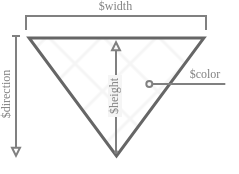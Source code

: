 <mxfile version="18.1.1" type="device"><diagram id="w8FE6rxc9OqxDZEOR7bm" name="Page-1"><mxGraphModel dx="820" dy="532" grid="1" gridSize="10" guides="1" tooltips="1" connect="1" arrows="1" fold="1" page="1" pageScale="1" pageWidth="827" pageHeight="1169" math="0" shadow="0"><root><mxCell id="0"/><mxCell id="1" parent="0"/><mxCell id="3s3Ucb7RdqLZ5iQXeDBP-3" value="" style="triangle;whiteSpace=wrap;html=1;rounded=0;shadow=0;labelBackgroundColor=#F5F5F5;sketch=0;fillStyle=cross-hatch;fontFamily=Comic Sans MS;fontSize=6;fontColor=#333333;strokeColor=#666666;fillColor=#F5F5F5;gradientDirection=north;rotation=90;arcSize=32;fillOpacity=100;strokeWidth=1.5;aspect=fixed;" parent="1" vertex="1"><mxGeometry x="255.5" y="406.5" width="59" height="87.41" as="geometry"/></mxCell><mxCell id="2JAlE5AirKuPdmRboZsL-7" value="" style="endArrow=none;html=1;rounded=0;fontFamily=Comic Sans MS;fontSize=9;fontColor=#432D57;startSize=3;endSize=3;strokeColor=#808080;fillColor=#60a917;startArrow=oval;startFill=0;" parent="1" edge="1"><mxGeometry width="50" height="50" relative="1" as="geometry"><mxPoint x="301.66" y="444" as="sourcePoint"/><mxPoint x="339.66" y="444" as="targetPoint"/><Array as="points"><mxPoint x="318.66" y="444"/></Array></mxGeometry></mxCell><mxCell id="2JAlE5AirKuPdmRboZsL-8" value="$color" style="edgeLabel;html=1;align=center;verticalAlign=middle;resizable=0;points=[];fontSize=6;fontFamily=Comic Sans MS;fontColor=#808080;labelBackgroundColor=none;" parent="2JAlE5AirKuPdmRboZsL-7" vertex="1" connectable="0"><mxGeometry x="0.075" y="2" relative="1" as="geometry"><mxPoint x="7" y="-3" as="offset"/></mxGeometry></mxCell><mxCell id="3s3Ucb7RdqLZ5iQXeDBP-7" value="" style="endArrow=block;startArrow=oval;html=1;rounded=0;shadow=0;sketch=0;fontFamily=Comic Sans MS;fontSize=6;fontColor=#666666;startSize=1;endSize=3;strokeColor=#808080;fillColor=#f5f5f5;startFill=1;endFill=0;" parent="1" edge="1"><mxGeometry width="50" height="50" relative="1" as="geometry"><mxPoint x="285" y="478" as="sourcePoint"/><mxPoint x="285" y="422" as="targetPoint"/></mxGeometry></mxCell><mxCell id="3s3Ucb7RdqLZ5iQXeDBP-8" value="&amp;nbsp;$height&amp;nbsp;" style="edgeLabel;html=1;align=center;verticalAlign=middle;resizable=0;points=[];fontSize=6;fontFamily=Comic Sans MS;fontColor=#808080;labelBackgroundColor=#F5F5F5;rotation=-90;" parent="3s3Ucb7RdqLZ5iQXeDBP-7" vertex="1" connectable="0"><mxGeometry x="-0.117" y="-1" relative="1" as="geometry"><mxPoint x="-2" y="-3" as="offset"/></mxGeometry></mxCell><mxCell id="3s3Ucb7RdqLZ5iQXeDBP-10" value="" style="endArrow=none;html=1;rounded=0;shadow=0;sketch=0;fontFamily=Comic Sans MS;fontSize=6;fontColor=#666666;startSize=2;endSize=2;strokeColor=#808080;startArrow=none;startFill=0;endFill=0;" parent="1" edge="1"><mxGeometry width="50" height="50" relative="1" as="geometry"><mxPoint x="240" y="417" as="sourcePoint"/><mxPoint x="330" y="417" as="targetPoint"/><Array as="points"><mxPoint x="240" y="410"/><mxPoint x="330" y="410"/></Array></mxGeometry></mxCell><mxCell id="3s3Ucb7RdqLZ5iQXeDBP-11" value="$width&amp;nbsp;" style="edgeLabel;html=1;align=center;verticalAlign=middle;resizable=0;points=[];fontSize=6;fontFamily=Comic Sans MS;fontColor=#808080;labelBackgroundColor=none;" parent="3s3Ucb7RdqLZ5iQXeDBP-10" vertex="1" connectable="0"><mxGeometry x="0.099" relative="1" as="geometry"><mxPoint x="-5" y="-5" as="offset"/></mxGeometry></mxCell><mxCell id="UhFPBY02WxZIZ8cW23OF-1" value="" style="endArrow=baseDash;html=1;rounded=0;shadow=0;sketch=0;fontFamily=Comic Sans MS;fontSize=6;fontColor=#666666;startSize=3;endSize=2;strokeColor=#808080;startArrow=block;startFill=0;endFill=0;" parent="1" edge="1"><mxGeometry width="50" height="50" relative="1" as="geometry"><mxPoint x="235" y="481" as="sourcePoint"/><mxPoint x="235" y="420" as="targetPoint"/><Array as="points"/></mxGeometry></mxCell><mxCell id="UhFPBY02WxZIZ8cW23OF-2" value="$direction" style="edgeLabel;html=1;align=center;verticalAlign=middle;resizable=0;points=[];fontSize=6;fontFamily=Comic Sans MS;fontColor=#808080;labelBackgroundColor=none;rotation=-90;" parent="UhFPBY02WxZIZ8cW23OF-1" vertex="1" connectable="0"><mxGeometry x="0.099" relative="1" as="geometry"><mxPoint x="-5" y="2" as="offset"/></mxGeometry></mxCell></root></mxGraphModel></diagram></mxfile>